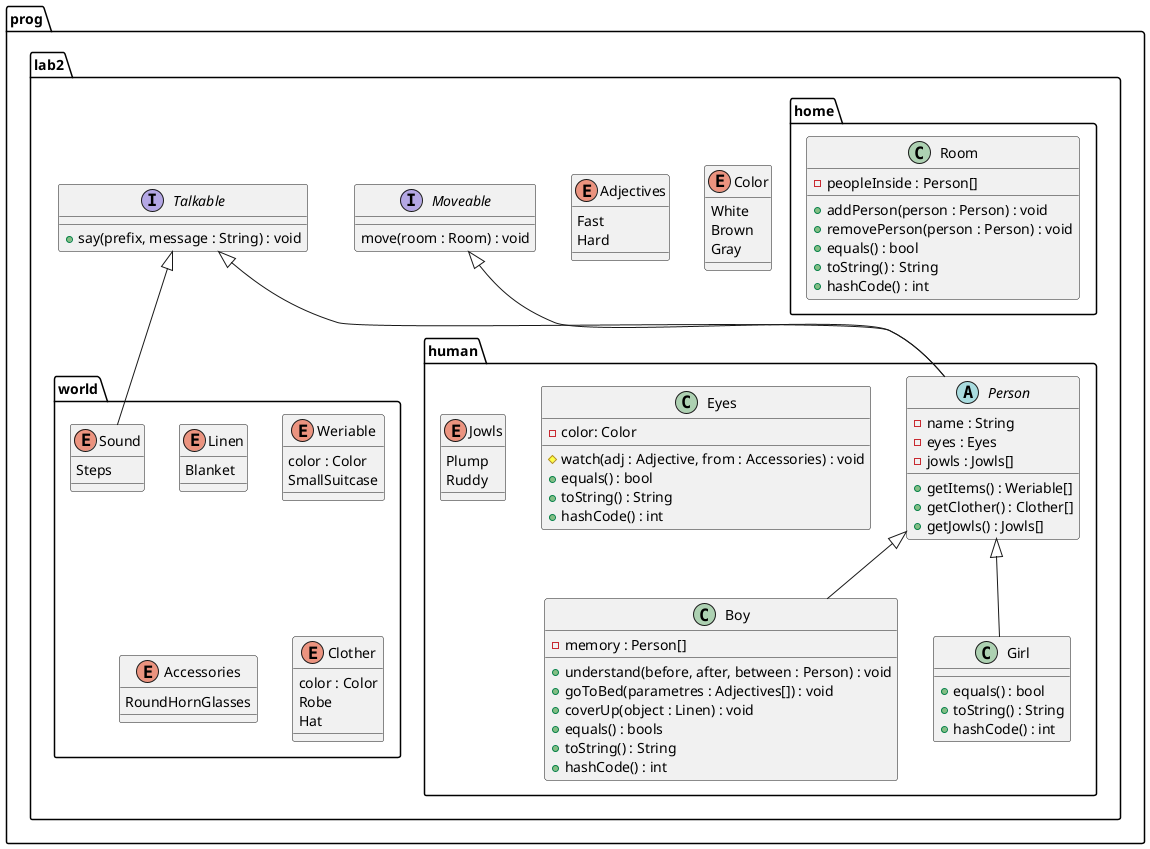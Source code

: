 @startuml

package prog.lab2.human{

abstract class Person
{
	-name : String
	-eyes : Eyes
	-jowls : Jowls[]
	+getItems() : Weriable[]
	+getClother() : Clother[]
	+getJowls() : Jowls[]
}

class Boy
 {
	-memory : Person[]
	+understand(before, after, between : Person) : void
	+goToBed(parametres : Adjectives[]) : void
	+coverUp(object : Linen) : void
	+equals() : bools
	+toString() : String
	+hashCode() : int

}


class Girl{
	+equals() : bool
	+toString() : String
	+hashCode() : int
}

class Eyes
{
	-color: Color
	#watch(adj : Adjective, from : Accessories) : void
	+equals() : bool
	+toString() : String
	+hashCode() : int
}

enum Jowls
{
Plump
Ruddy
}


}



package prog.lab2.home{

class Room
{
	-peopleInside : Person[]
	+addPerson(person : Person) : void
	+removePerson(person : Person) : void
	+equals() : bool
	+toString() : String
	+hashCode() : int
}

}


package prog.lab2.world{

enum Linen{
Blanket
}
enum Weriable
{
color : Color
SmallSuitcase
}

enum Accessories{
RoundHornGlasses
}

enum Clother
{
color : Color
Robe
Hat
}

enum Sound
{
Steps
}

}

package prog.lab2{

enum Color
{
White
Brown
Gray
}

enum Adjectives{
Fast
Hard
}
interface Moveable{
move(room : Room) : void
}
interface Talkable
{
+say(prefix, message : String) : void
}

}








Talkable <|-- Person
Moveable <|-- Person
Talkable <|-- Sound
Person <|-- Boy
Person <|-- Girl

@enduml